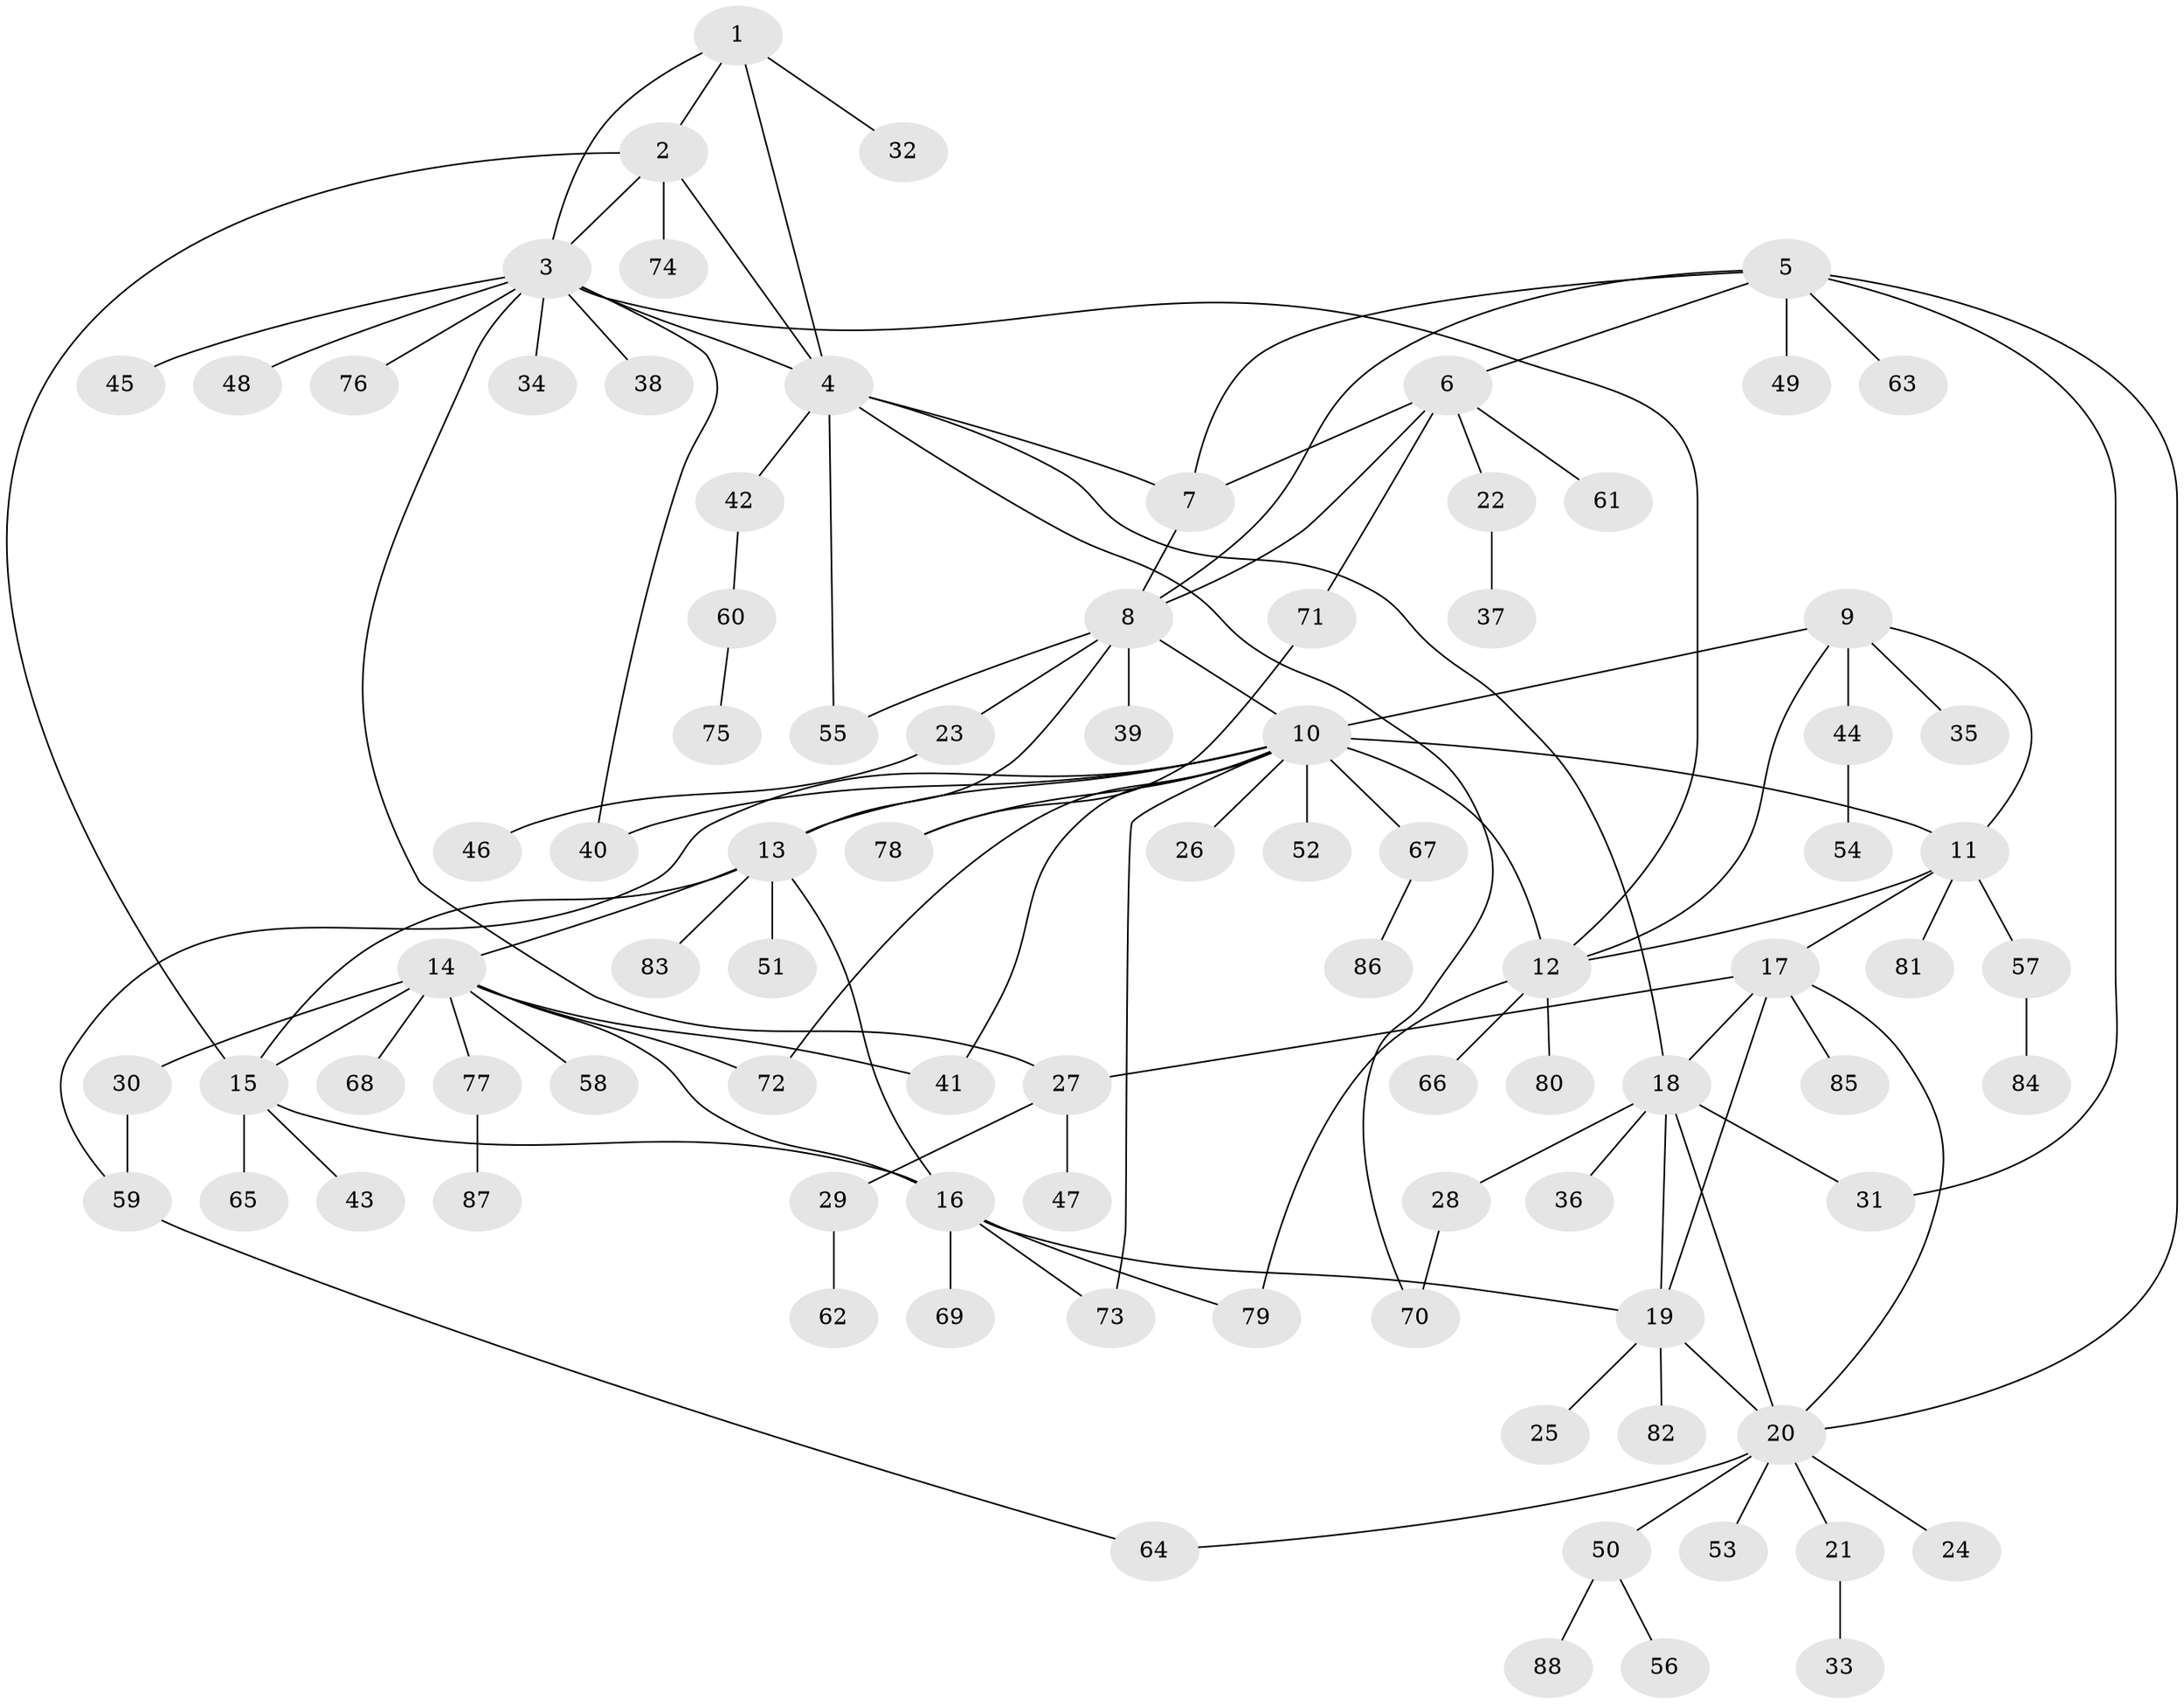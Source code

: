 // coarse degree distribution, {6: 0.08333333333333333, 1: 0.3333333333333333, 8: 0.027777777777777776, 2: 0.19444444444444445, 10: 0.027777777777777776, 7: 0.027777777777777776, 5: 0.1111111111111111, 4: 0.1111111111111111, 3: 0.08333333333333333}
// Generated by graph-tools (version 1.1) at 2025/37/03/04/25 23:37:42]
// undirected, 88 vertices, 120 edges
graph export_dot {
  node [color=gray90,style=filled];
  1;
  2;
  3;
  4;
  5;
  6;
  7;
  8;
  9;
  10;
  11;
  12;
  13;
  14;
  15;
  16;
  17;
  18;
  19;
  20;
  21;
  22;
  23;
  24;
  25;
  26;
  27;
  28;
  29;
  30;
  31;
  32;
  33;
  34;
  35;
  36;
  37;
  38;
  39;
  40;
  41;
  42;
  43;
  44;
  45;
  46;
  47;
  48;
  49;
  50;
  51;
  52;
  53;
  54;
  55;
  56;
  57;
  58;
  59;
  60;
  61;
  62;
  63;
  64;
  65;
  66;
  67;
  68;
  69;
  70;
  71;
  72;
  73;
  74;
  75;
  76;
  77;
  78;
  79;
  80;
  81;
  82;
  83;
  84;
  85;
  86;
  87;
  88;
  1 -- 2;
  1 -- 3;
  1 -- 4;
  1 -- 32;
  2 -- 3;
  2 -- 4;
  2 -- 15;
  2 -- 74;
  3 -- 4;
  3 -- 12;
  3 -- 27;
  3 -- 34;
  3 -- 38;
  3 -- 40;
  3 -- 45;
  3 -- 48;
  3 -- 76;
  4 -- 7;
  4 -- 18;
  4 -- 42;
  4 -- 55;
  4 -- 70;
  5 -- 6;
  5 -- 7;
  5 -- 8;
  5 -- 20;
  5 -- 31;
  5 -- 49;
  5 -- 63;
  6 -- 7;
  6 -- 8;
  6 -- 22;
  6 -- 61;
  6 -- 71;
  7 -- 8;
  8 -- 10;
  8 -- 13;
  8 -- 23;
  8 -- 39;
  8 -- 55;
  9 -- 10;
  9 -- 11;
  9 -- 12;
  9 -- 35;
  9 -- 44;
  10 -- 11;
  10 -- 12;
  10 -- 13;
  10 -- 26;
  10 -- 40;
  10 -- 41;
  10 -- 52;
  10 -- 59;
  10 -- 67;
  10 -- 72;
  10 -- 73;
  10 -- 78;
  11 -- 12;
  11 -- 17;
  11 -- 57;
  11 -- 81;
  12 -- 66;
  12 -- 79;
  12 -- 80;
  13 -- 14;
  13 -- 15;
  13 -- 16;
  13 -- 51;
  13 -- 83;
  14 -- 15;
  14 -- 16;
  14 -- 30;
  14 -- 41;
  14 -- 58;
  14 -- 68;
  14 -- 72;
  14 -- 77;
  15 -- 16;
  15 -- 43;
  15 -- 65;
  16 -- 19;
  16 -- 69;
  16 -- 73;
  16 -- 79;
  17 -- 18;
  17 -- 19;
  17 -- 20;
  17 -- 27;
  17 -- 85;
  18 -- 19;
  18 -- 20;
  18 -- 28;
  18 -- 31;
  18 -- 36;
  19 -- 20;
  19 -- 25;
  19 -- 82;
  20 -- 21;
  20 -- 24;
  20 -- 50;
  20 -- 53;
  20 -- 64;
  21 -- 33;
  22 -- 37;
  23 -- 46;
  27 -- 29;
  27 -- 47;
  28 -- 70;
  29 -- 62;
  30 -- 59;
  42 -- 60;
  44 -- 54;
  50 -- 56;
  50 -- 88;
  57 -- 84;
  59 -- 64;
  60 -- 75;
  67 -- 86;
  71 -- 78;
  77 -- 87;
}
